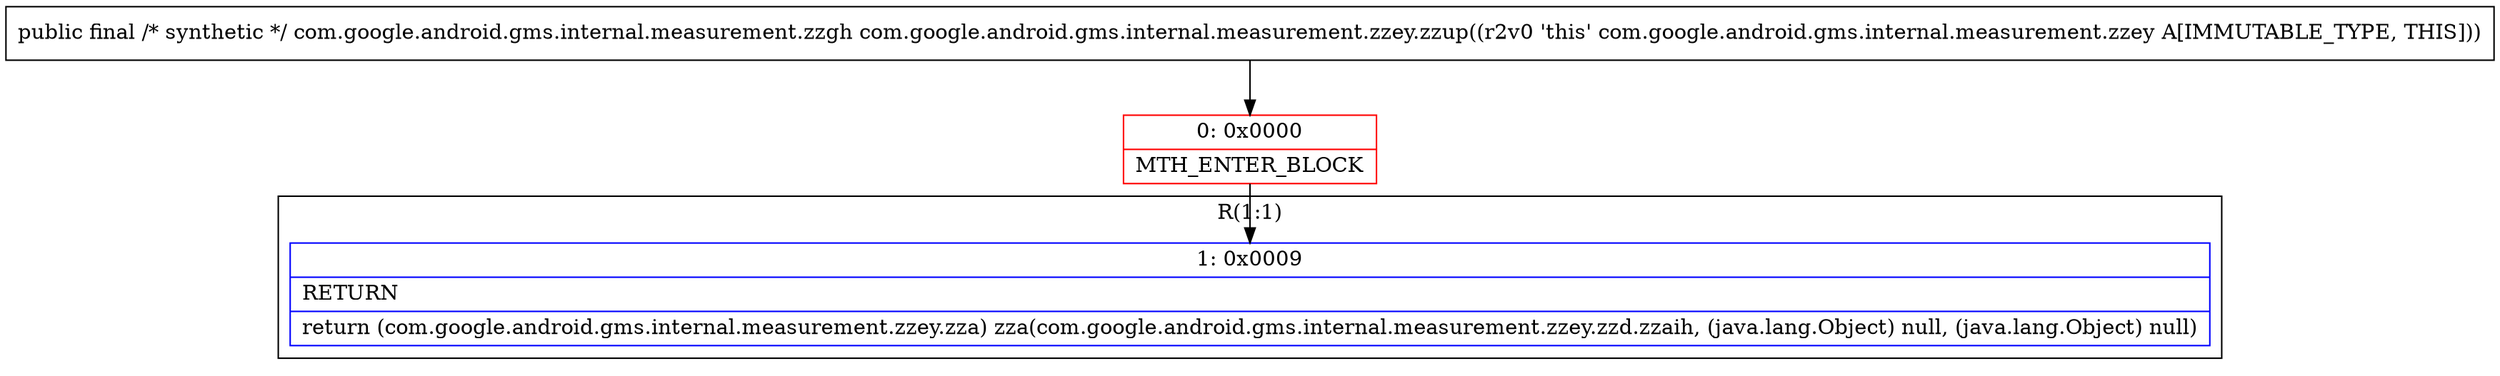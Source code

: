 digraph "CFG forcom.google.android.gms.internal.measurement.zzey.zzup()Lcom\/google\/android\/gms\/internal\/measurement\/zzgh;" {
subgraph cluster_Region_1619304685 {
label = "R(1:1)";
node [shape=record,color=blue];
Node_1 [shape=record,label="{1\:\ 0x0009|RETURN\l|return (com.google.android.gms.internal.measurement.zzey.zza) zza(com.google.android.gms.internal.measurement.zzey.zzd.zzaih, (java.lang.Object) null, (java.lang.Object) null)\l}"];
}
Node_0 [shape=record,color=red,label="{0\:\ 0x0000|MTH_ENTER_BLOCK\l}"];
MethodNode[shape=record,label="{public final \/* synthetic *\/ com.google.android.gms.internal.measurement.zzgh com.google.android.gms.internal.measurement.zzey.zzup((r2v0 'this' com.google.android.gms.internal.measurement.zzey A[IMMUTABLE_TYPE, THIS])) }"];
MethodNode -> Node_0;
Node_0 -> Node_1;
}

